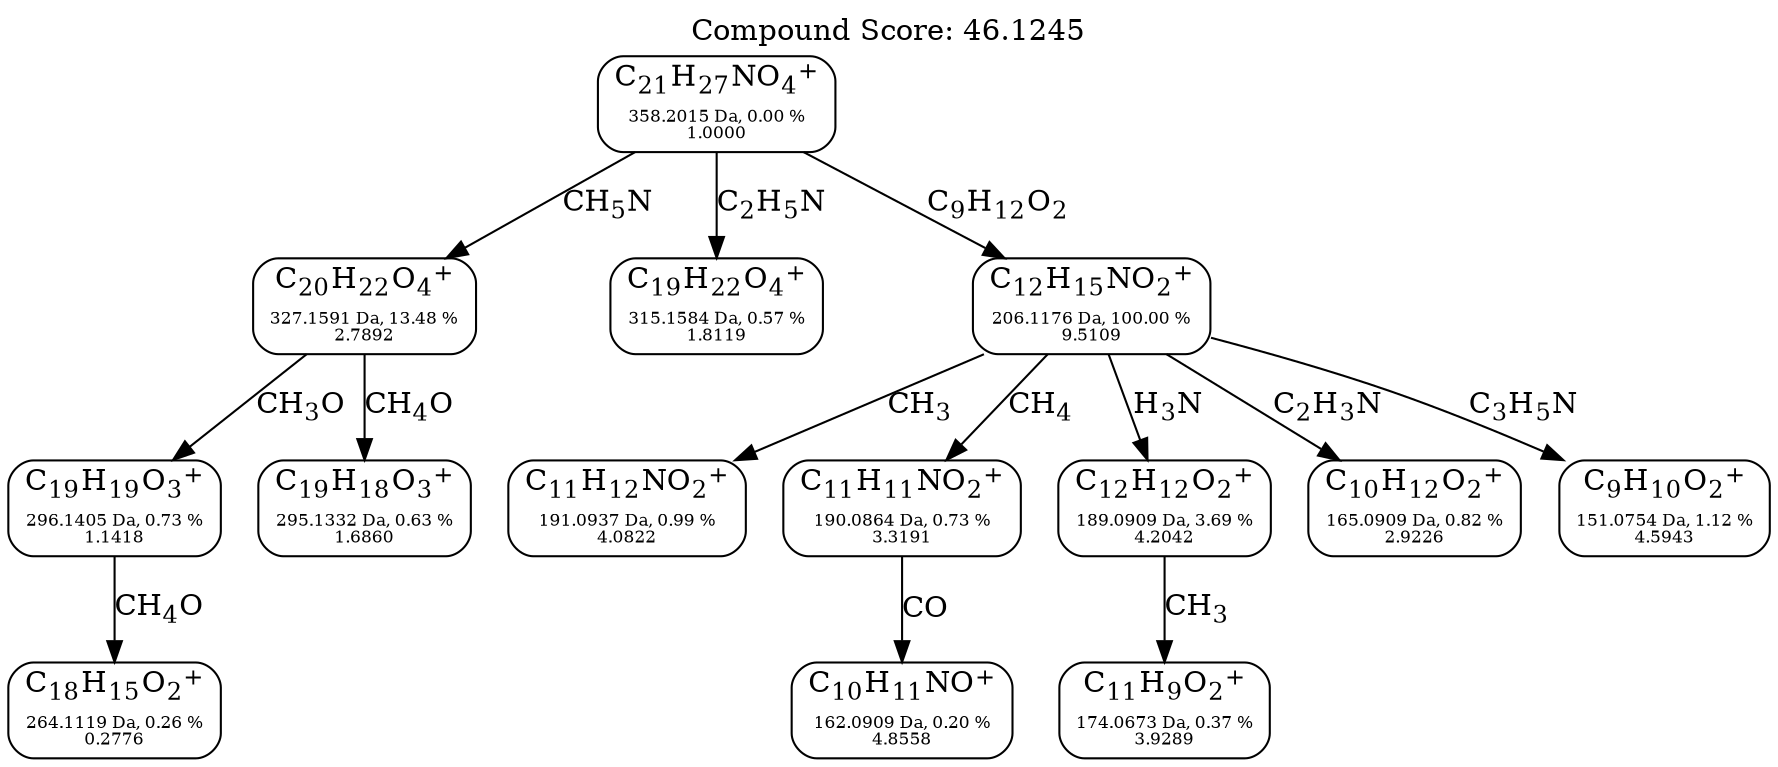 strict digraph {
	node [shape=rect,style=rounded];
	labelloc="t";
	label="Compound Score: 46.1245";
	C21H28NO4 [label=<C<SUB>21</SUB>H<SUB>27</SUB>NO<SUB>4</SUB><SUP>+</SUP><FONT POINT-SIZE="8"><BR /> <BR />358.2015 Da, 0.00 %<BR />1.0000</FONT>>];
	C20H23O4 [label=<C<SUB>20</SUB>H<SUB>22</SUB>O<SUB>4</SUB><SUP>+</SUP><FONT POINT-SIZE="8"><BR /> <BR />327.1591 Da, 13.48 %<BR />2.7892</FONT>>];
	C19H23O4 [label=<C<SUB>19</SUB>H<SUB>22</SUB>O<SUB>4</SUB><SUP>+</SUP><FONT POINT-SIZE="8"><BR /> <BR />315.1584 Da, 0.57 %<BR />1.8119</FONT>>];
	C19H20O3 [label=<C<SUB>19</SUB>H<SUB>19</SUB>O<SUB>3</SUB><SUP>+</SUP><FONT POINT-SIZE="8"><BR /> <BR />296.1405 Da, 0.73 %<BR />1.1418</FONT>>];
	C19H19O3 [label=<C<SUB>19</SUB>H<SUB>18</SUB>O<SUB>3</SUB><SUP>+</SUP><FONT POINT-SIZE="8"><BR /> <BR />295.1332 Da, 0.63 %<BR />1.6860</FONT>>];
	C18H16O2 [label=<C<SUB>18</SUB>H<SUB>15</SUB>O<SUB>2</SUB><SUP>+</SUP><FONT POINT-SIZE="8"><BR /> <BR />264.1119 Da, 0.26 %<BR />0.2776</FONT>>];
	C12H16NO2 [label=<C<SUB>12</SUB>H<SUB>15</SUB>NO<SUB>2</SUB><SUP>+</SUP><FONT POINT-SIZE="8"><BR /> <BR />206.1176 Da, 100.00 %<BR />9.5109</FONT>>];
	C11H13NO2 [label=<C<SUB>11</SUB>H<SUB>12</SUB>NO<SUB>2</SUB><SUP>+</SUP><FONT POINT-SIZE="8"><BR /> <BR />191.0937 Da, 0.99 %<BR />4.0822</FONT>>];
	C11H12NO2 [label=<C<SUB>11</SUB>H<SUB>11</SUB>NO<SUB>2</SUB><SUP>+</SUP><FONT POINT-SIZE="8"><BR /> <BR />190.0864 Da, 0.73 %<BR />3.3191</FONT>>];
	C12H13O2 [label=<C<SUB>12</SUB>H<SUB>12</SUB>O<SUB>2</SUB><SUP>+</SUP><FONT POINT-SIZE="8"><BR /> <BR />189.0909 Da, 3.69 %<BR />4.2042</FONT>>];
	C11H10O2 [label=<C<SUB>11</SUB>H<SUB>9</SUB>O<SUB>2</SUB><SUP>+</SUP><FONT POINT-SIZE="8"><BR /> <BR />174.0673 Da, 0.37 %<BR />3.9289</FONT>>];
	C10H13O2 [label=<C<SUB>10</SUB>H<SUB>12</SUB>O<SUB>2</SUB><SUP>+</SUP><FONT POINT-SIZE="8"><BR /> <BR />165.0909 Da, 0.82 %<BR />2.9226</FONT>>];
	C10H12NO [label=<C<SUB>10</SUB>H<SUB>11</SUB>NO<SUP>+</SUP><FONT POINT-SIZE="8"><BR /> <BR />162.0909 Da, 0.20 %<BR />4.8558</FONT>>];
	C9H11O2 [label=<C<SUB>9</SUB>H<SUB>10</SUB>O<SUB>2</SUB><SUP>+</SUP><FONT POINT-SIZE="8"><BR /> <BR />151.0754 Da, 1.12 %<BR />4.5943</FONT>>];

	C21H28NO4 -> C20H23O4 [label=<CH<SUB>5</SUB>N>];
	C21H28NO4 -> C19H23O4 [label=<C<SUB>2</SUB>H<SUB>5</SUB>N>];
	C20H23O4 -> C19H20O3 [label=<CH<SUB>3</SUB>O>];
	C20H23O4 -> C19H19O3 [label=<CH<SUB>4</SUB>O>];
	C19H20O3 -> C18H16O2 [label=<CH<SUB>4</SUB>O>];
	C21H28NO4 -> C12H16NO2 [label=<C<SUB>9</SUB>H<SUB>12</SUB>O<SUB>2</SUB>>];
	C12H16NO2 -> C11H13NO2 [label=<CH<SUB>3</SUB>>];
	C12H16NO2 -> C11H12NO2 [label=<CH<SUB>4</SUB>>];
	C12H16NO2 -> C12H13O2 [label=<H<SUB>3</SUB>N>];
	C12H13O2 -> C11H10O2 [label=<CH<SUB>3</SUB>>];
	C12H16NO2 -> C10H13O2 [label=<C<SUB>2</SUB>H<SUB>3</SUB>N>];
	C11H12NO2 -> C10H12NO [label=<CO>];
	C12H16NO2 -> C9H11O2 [label=<C<SUB>3</SUB>H<SUB>5</SUB>N>];
}